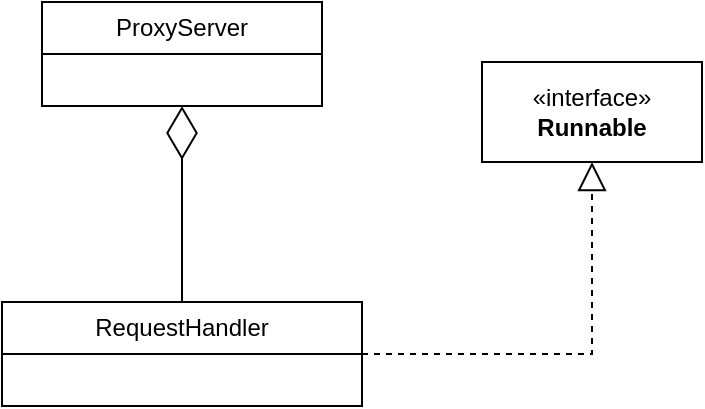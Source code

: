 <mxfile version="22.1.2" type="device">
  <diagram name="Página-1" id="kww_9rKJ7131Pw_hJlG6">
    <mxGraphModel dx="1036" dy="606" grid="1" gridSize="10" guides="1" tooltips="1" connect="1" arrows="1" fold="1" page="1" pageScale="1" pageWidth="1920" pageHeight="1200" math="0" shadow="0">
      <root>
        <mxCell id="0" />
        <mxCell id="1" parent="0" />
        <mxCell id="OjtplSjIvWe3UwUm27K--1" value="ProxyServer" style="swimlane;fontStyle=0;childLayout=stackLayout;horizontal=1;startSize=26;fillColor=none;horizontalStack=0;resizeParent=1;resizeParentMax=0;resizeLast=0;collapsible=1;marginBottom=0;whiteSpace=wrap;html=1;" vertex="1" parent="1">
          <mxGeometry x="730" y="40" width="140" height="52" as="geometry" />
        </mxCell>
        <mxCell id="OjtplSjIvWe3UwUm27K--5" value="RequestHandler" style="swimlane;fontStyle=0;childLayout=stackLayout;horizontal=1;startSize=26;fillColor=none;horizontalStack=0;resizeParent=1;resizeParentMax=0;resizeLast=0;collapsible=1;marginBottom=0;whiteSpace=wrap;html=1;" vertex="1" parent="1">
          <mxGeometry x="710" y="190" width="180" height="52" as="geometry" />
        </mxCell>
        <mxCell id="OjtplSjIvWe3UwUm27K--15" value="" style="endArrow=diamondThin;endFill=0;endSize=24;html=1;rounded=0;exitX=0.5;exitY=0;exitDx=0;exitDy=0;entryX=0.5;entryY=1;entryDx=0;entryDy=0;" edge="1" parent="1" source="OjtplSjIvWe3UwUm27K--5" target="OjtplSjIvWe3UwUm27K--1">
          <mxGeometry width="160" relative="1" as="geometry">
            <mxPoint x="730" y="330" as="sourcePoint" />
            <mxPoint x="890" y="330" as="targetPoint" />
          </mxGeometry>
        </mxCell>
        <mxCell id="OjtplSjIvWe3UwUm27K--17" value="«interface»&lt;br&gt;&lt;b&gt;Runnable&lt;/b&gt;" style="html=1;whiteSpace=wrap;" vertex="1" parent="1">
          <mxGeometry x="950" y="70" width="110" height="50" as="geometry" />
        </mxCell>
        <mxCell id="OjtplSjIvWe3UwUm27K--18" value="" style="endArrow=block;dashed=1;endFill=0;endSize=12;html=1;rounded=0;exitX=1;exitY=0.5;exitDx=0;exitDy=0;entryX=0.5;entryY=1;entryDx=0;entryDy=0;" edge="1" parent="1" source="OjtplSjIvWe3UwUm27K--5" target="OjtplSjIvWe3UwUm27K--17">
          <mxGeometry width="160" relative="1" as="geometry">
            <mxPoint x="730" y="330" as="sourcePoint" />
            <mxPoint x="890" y="330" as="targetPoint" />
            <Array as="points">
              <mxPoint x="1005" y="216" />
            </Array>
          </mxGeometry>
        </mxCell>
      </root>
    </mxGraphModel>
  </diagram>
</mxfile>
